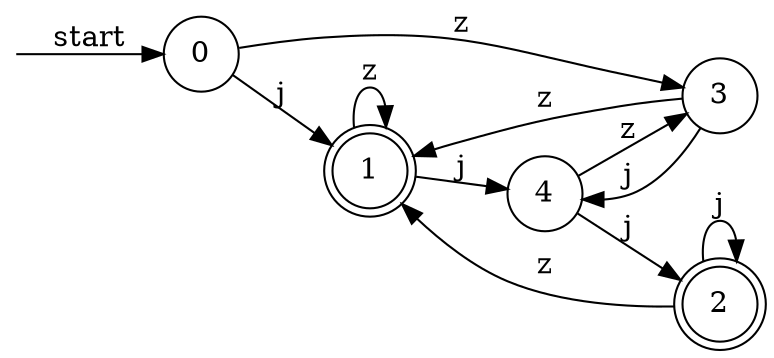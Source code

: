 digraph dfa {
    rankdir = LR;
    node [shape = circle];
    __start [style = invis, shape = point];
    __start -> "0" [ label = "start" ];
    node [shape = doublecircle]; "1" "2"
    node [shape = circle];
    "0" -> "1" [ label = "j" ];
    "0" -> "3" [ label = "z" ];
    "1" -> "4" [ label = "j" ];
    "1" -> "1" [ label = "z" ];
    "4" -> "2" [ label = "j" ];
    "4" -> "3" [ label = "z" ];
    "2" -> "2" [ label = "j" ];
    "2" -> "1" [ label = "z" ];
    "3" -> "4" [ label = "j" ];
    "3" -> "1" [ label = "z" ];
}
